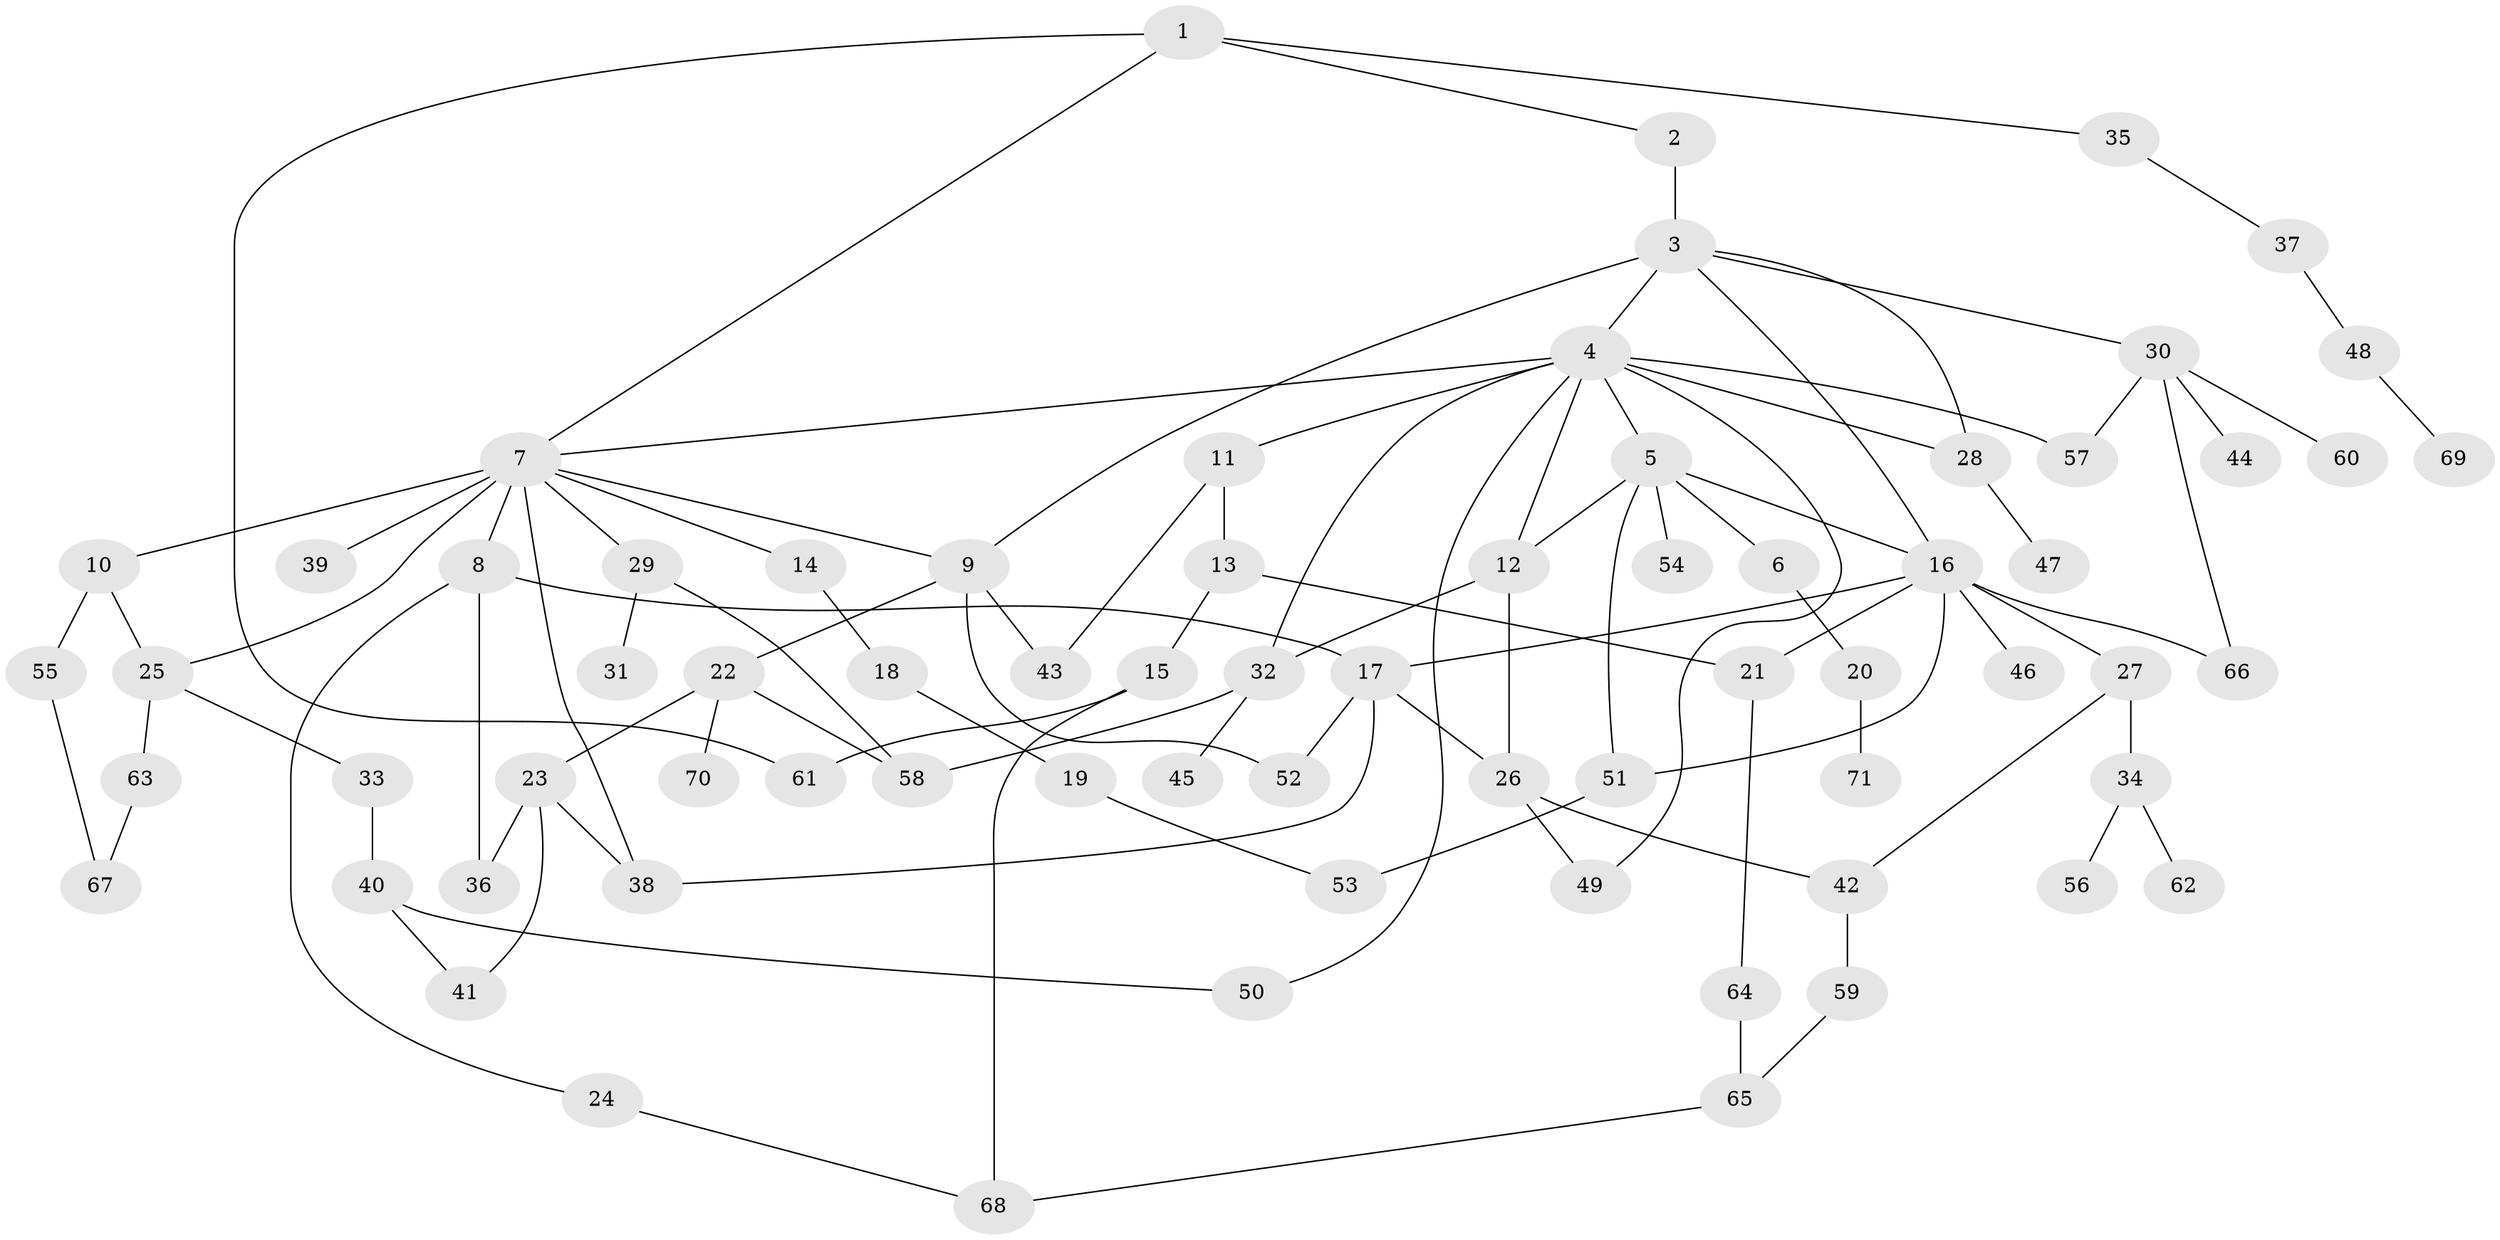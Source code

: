 // original degree distribution, {5: 0.06382978723404255, 3: 0.18439716312056736, 4: 0.09219858156028368, 6: 0.0425531914893617, 7: 0.0070921985815602835, 2: 0.28368794326241137, 1: 0.3262411347517731}
// Generated by graph-tools (version 1.1) at 2025/34/03/09/25 02:34:21]
// undirected, 71 vertices, 100 edges
graph export_dot {
graph [start="1"]
  node [color=gray90,style=filled];
  1;
  2;
  3;
  4;
  5;
  6;
  7;
  8;
  9;
  10;
  11;
  12;
  13;
  14;
  15;
  16;
  17;
  18;
  19;
  20;
  21;
  22;
  23;
  24;
  25;
  26;
  27;
  28;
  29;
  30;
  31;
  32;
  33;
  34;
  35;
  36;
  37;
  38;
  39;
  40;
  41;
  42;
  43;
  44;
  45;
  46;
  47;
  48;
  49;
  50;
  51;
  52;
  53;
  54;
  55;
  56;
  57;
  58;
  59;
  60;
  61;
  62;
  63;
  64;
  65;
  66;
  67;
  68;
  69;
  70;
  71;
  1 -- 2 [weight=1.0];
  1 -- 7 [weight=1.0];
  1 -- 35 [weight=1.0];
  1 -- 61 [weight=1.0];
  2 -- 3 [weight=1.0];
  3 -- 4 [weight=1.0];
  3 -- 9 [weight=1.0];
  3 -- 16 [weight=1.0];
  3 -- 28 [weight=1.0];
  3 -- 30 [weight=1.0];
  4 -- 5 [weight=1.0];
  4 -- 7 [weight=1.0];
  4 -- 11 [weight=1.0];
  4 -- 12 [weight=1.0];
  4 -- 28 [weight=1.0];
  4 -- 32 [weight=1.0];
  4 -- 49 [weight=1.0];
  4 -- 50 [weight=1.0];
  4 -- 57 [weight=1.0];
  5 -- 6 [weight=1.0];
  5 -- 12 [weight=1.0];
  5 -- 16 [weight=1.0];
  5 -- 51 [weight=1.0];
  5 -- 54 [weight=1.0];
  6 -- 20 [weight=1.0];
  7 -- 8 [weight=3.0];
  7 -- 9 [weight=1.0];
  7 -- 10 [weight=1.0];
  7 -- 14 [weight=1.0];
  7 -- 25 [weight=1.0];
  7 -- 29 [weight=1.0];
  7 -- 38 [weight=1.0];
  7 -- 39 [weight=1.0];
  8 -- 17 [weight=1.0];
  8 -- 24 [weight=1.0];
  8 -- 36 [weight=1.0];
  9 -- 22 [weight=2.0];
  9 -- 43 [weight=2.0];
  9 -- 52 [weight=1.0];
  10 -- 25 [weight=1.0];
  10 -- 55 [weight=2.0];
  11 -- 13 [weight=1.0];
  11 -- 43 [weight=1.0];
  12 -- 26 [weight=2.0];
  12 -- 32 [weight=1.0];
  13 -- 15 [weight=1.0];
  13 -- 21 [weight=1.0];
  14 -- 18 [weight=1.0];
  15 -- 61 [weight=1.0];
  15 -- 68 [weight=1.0];
  16 -- 17 [weight=1.0];
  16 -- 21 [weight=1.0];
  16 -- 27 [weight=1.0];
  16 -- 46 [weight=3.0];
  16 -- 51 [weight=1.0];
  16 -- 66 [weight=1.0];
  17 -- 26 [weight=1.0];
  17 -- 38 [weight=1.0];
  17 -- 52 [weight=1.0];
  18 -- 19 [weight=3.0];
  19 -- 53 [weight=1.0];
  20 -- 71 [weight=1.0];
  21 -- 64 [weight=1.0];
  22 -- 23 [weight=1.0];
  22 -- 58 [weight=1.0];
  22 -- 70 [weight=1.0];
  23 -- 36 [weight=1.0];
  23 -- 38 [weight=1.0];
  23 -- 41 [weight=1.0];
  24 -- 68 [weight=1.0];
  25 -- 33 [weight=1.0];
  25 -- 63 [weight=1.0];
  26 -- 42 [weight=1.0];
  26 -- 49 [weight=1.0];
  27 -- 34 [weight=1.0];
  27 -- 42 [weight=1.0];
  28 -- 47 [weight=1.0];
  29 -- 31 [weight=1.0];
  29 -- 58 [weight=1.0];
  30 -- 44 [weight=1.0];
  30 -- 57 [weight=1.0];
  30 -- 60 [weight=1.0];
  30 -- 66 [weight=1.0];
  32 -- 45 [weight=1.0];
  32 -- 58 [weight=1.0];
  33 -- 40 [weight=1.0];
  34 -- 56 [weight=1.0];
  34 -- 62 [weight=1.0];
  35 -- 37 [weight=1.0];
  37 -- 48 [weight=1.0];
  40 -- 41 [weight=1.0];
  40 -- 50 [weight=1.0];
  42 -- 59 [weight=1.0];
  48 -- 69 [weight=1.0];
  51 -- 53 [weight=2.0];
  55 -- 67 [weight=1.0];
  59 -- 65 [weight=1.0];
  63 -- 67 [weight=1.0];
  64 -- 65 [weight=1.0];
  65 -- 68 [weight=1.0];
}
